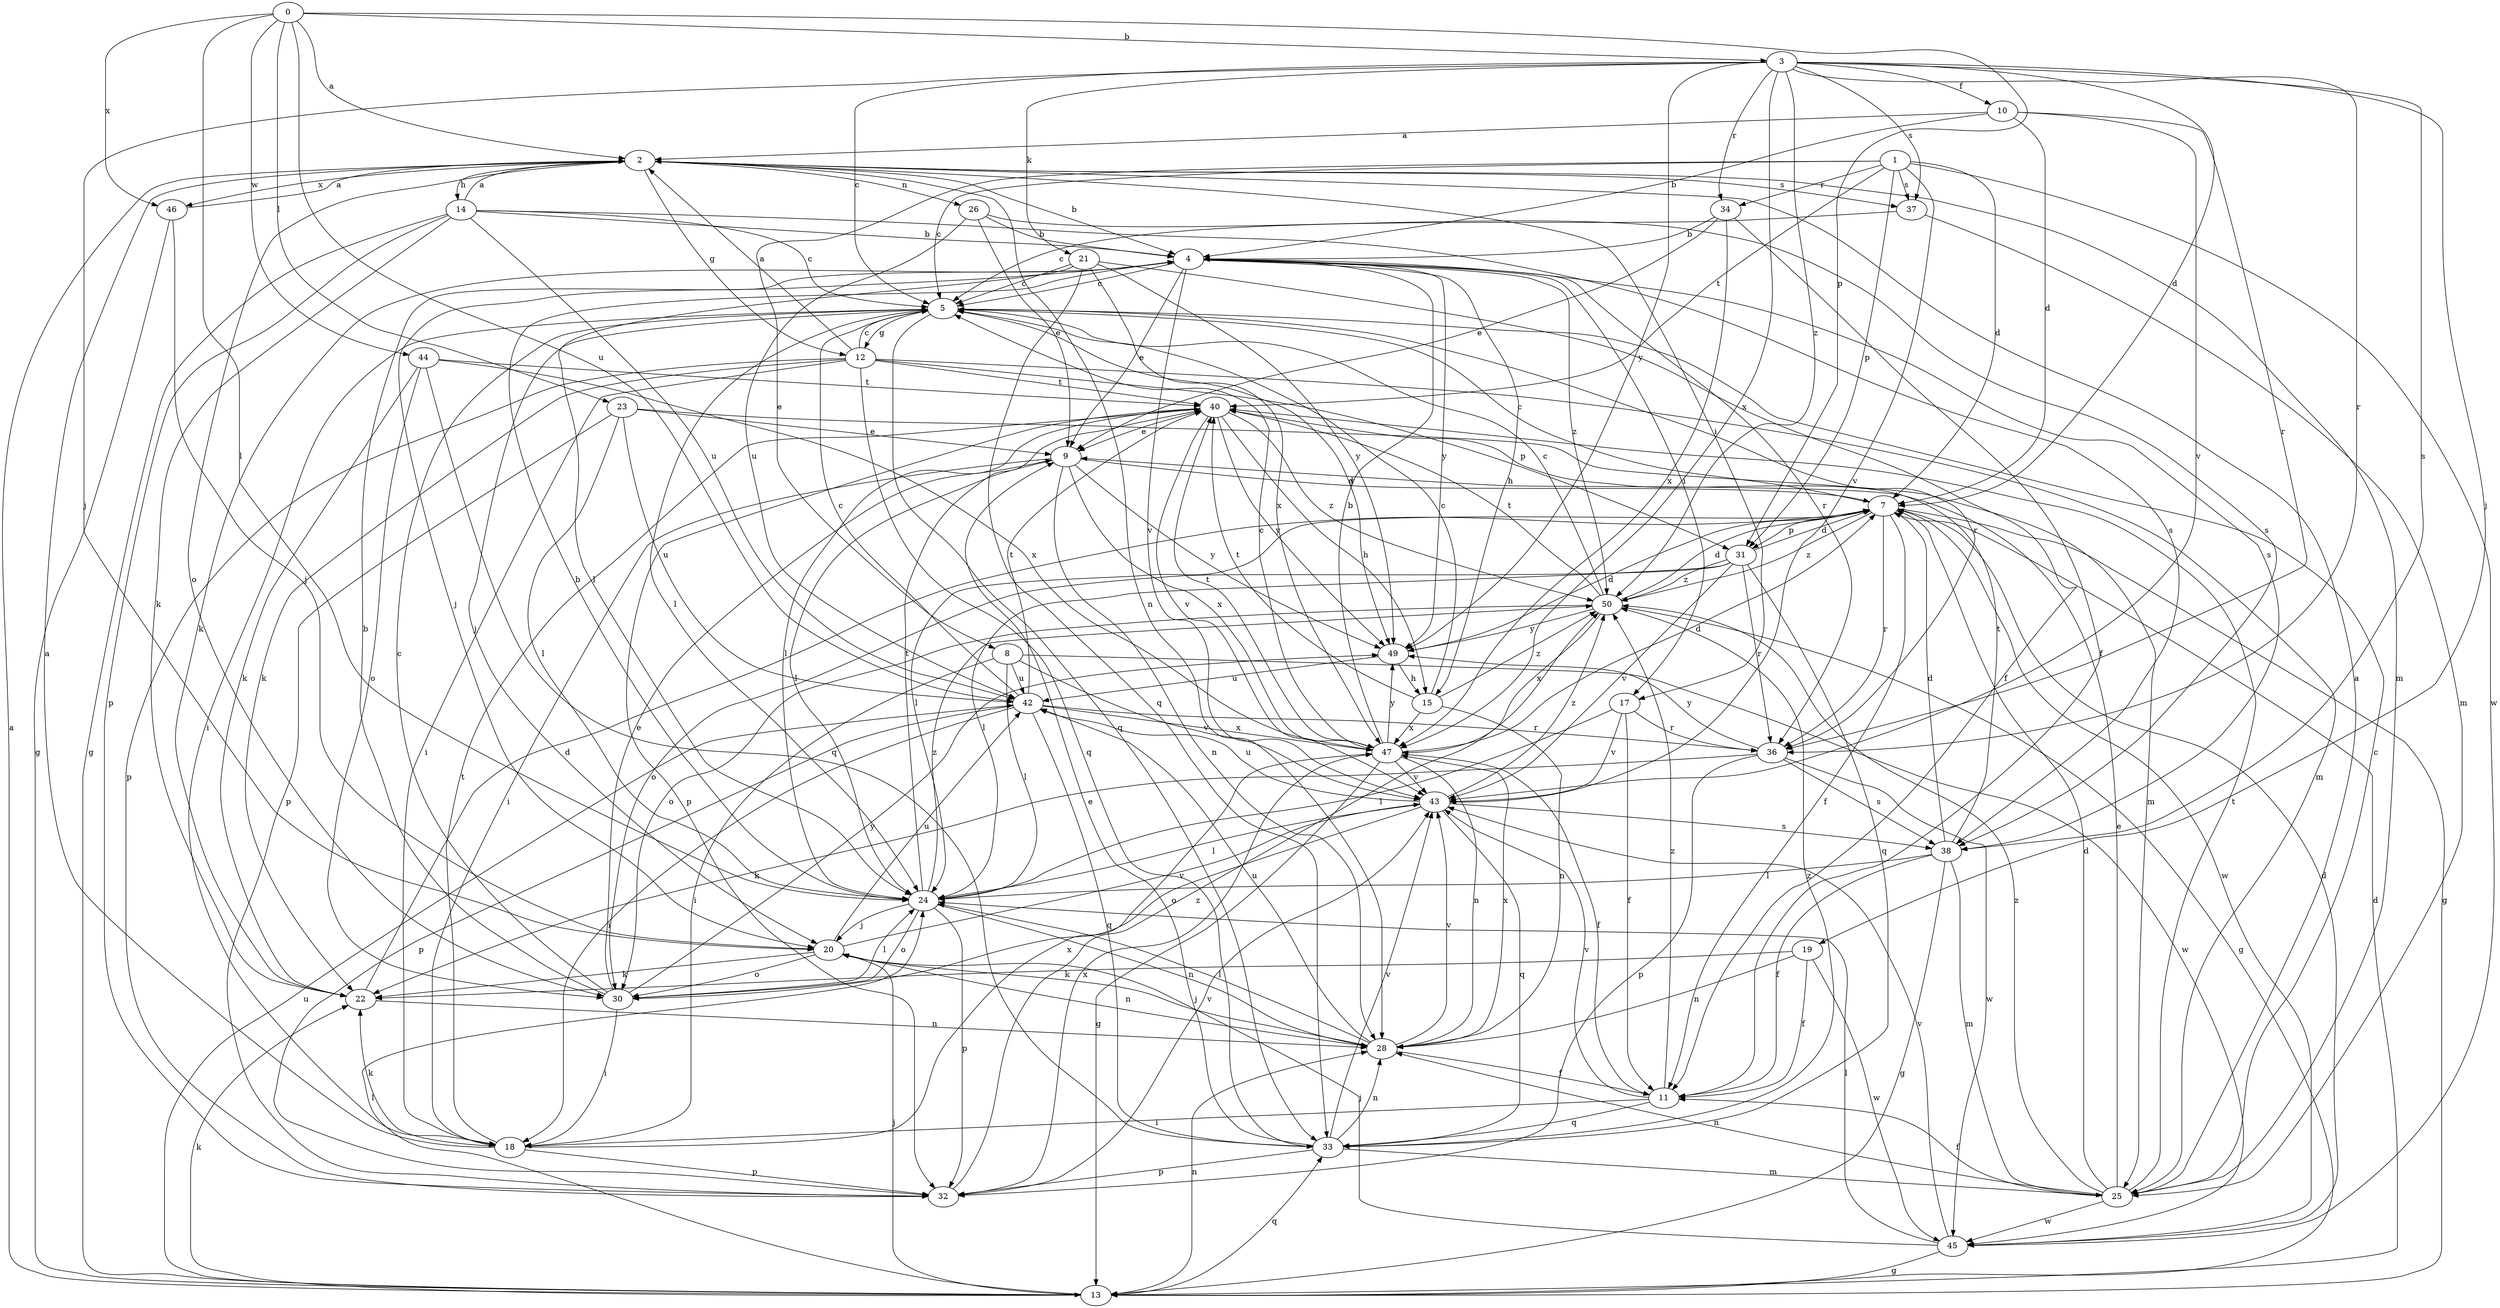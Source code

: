 strict digraph  {
0;
1;
2;
3;
4;
5;
7;
8;
9;
10;
11;
12;
13;
14;
15;
17;
18;
19;
20;
21;
22;
23;
24;
25;
26;
28;
30;
31;
32;
33;
34;
36;
37;
38;
40;
42;
43;
44;
45;
46;
47;
49;
50;
0 -> 2  [label=a];
0 -> 3  [label=b];
0 -> 23  [label=l];
0 -> 24  [label=l];
0 -> 31  [label=p];
0 -> 42  [label=u];
0 -> 44  [label=w];
0 -> 46  [label=x];
1 -> 5  [label=c];
1 -> 7  [label=d];
1 -> 8  [label=e];
1 -> 31  [label=p];
1 -> 34  [label=r];
1 -> 37  [label=s];
1 -> 40  [label=t];
1 -> 43  [label=v];
1 -> 45  [label=w];
2 -> 4  [label=b];
2 -> 12  [label=g];
2 -> 14  [label=h];
2 -> 17  [label=i];
2 -> 25  [label=m];
2 -> 26  [label=n];
2 -> 28  [label=n];
2 -> 30  [label=o];
2 -> 37  [label=s];
2 -> 46  [label=x];
3 -> 5  [label=c];
3 -> 7  [label=d];
3 -> 10  [label=f];
3 -> 19  [label=j];
3 -> 20  [label=j];
3 -> 21  [label=k];
3 -> 34  [label=r];
3 -> 36  [label=r];
3 -> 37  [label=s];
3 -> 38  [label=s];
3 -> 47  [label=x];
3 -> 49  [label=y];
3 -> 50  [label=z];
4 -> 5  [label=c];
4 -> 9  [label=e];
4 -> 15  [label=h];
4 -> 17  [label=i];
4 -> 20  [label=j];
4 -> 22  [label=k];
4 -> 36  [label=r];
4 -> 38  [label=s];
4 -> 43  [label=v];
4 -> 49  [label=y];
4 -> 50  [label=z];
5 -> 12  [label=g];
5 -> 18  [label=i];
5 -> 20  [label=j];
5 -> 24  [label=l];
5 -> 33  [label=q];
5 -> 36  [label=r];
5 -> 49  [label=y];
7 -> 5  [label=c];
7 -> 11  [label=f];
7 -> 13  [label=g];
7 -> 24  [label=l];
7 -> 31  [label=p];
7 -> 36  [label=r];
7 -> 45  [label=w];
7 -> 50  [label=z];
8 -> 18  [label=i];
8 -> 24  [label=l];
8 -> 42  [label=u];
8 -> 43  [label=v];
8 -> 45  [label=w];
9 -> 7  [label=d];
9 -> 18  [label=i];
9 -> 24  [label=l];
9 -> 28  [label=n];
9 -> 47  [label=x];
9 -> 49  [label=y];
10 -> 2  [label=a];
10 -> 4  [label=b];
10 -> 7  [label=d];
10 -> 36  [label=r];
10 -> 43  [label=v];
11 -> 18  [label=i];
11 -> 33  [label=q];
11 -> 43  [label=v];
11 -> 50  [label=z];
12 -> 2  [label=a];
12 -> 5  [label=c];
12 -> 18  [label=i];
12 -> 22  [label=k];
12 -> 25  [label=m];
12 -> 31  [label=p];
12 -> 32  [label=p];
12 -> 33  [label=q];
12 -> 40  [label=t];
13 -> 2  [label=a];
13 -> 7  [label=d];
13 -> 20  [label=j];
13 -> 22  [label=k];
13 -> 24  [label=l];
13 -> 28  [label=n];
13 -> 33  [label=q];
13 -> 42  [label=u];
14 -> 2  [label=a];
14 -> 4  [label=b];
14 -> 5  [label=c];
14 -> 13  [label=g];
14 -> 22  [label=k];
14 -> 32  [label=p];
14 -> 38  [label=s];
14 -> 42  [label=u];
15 -> 5  [label=c];
15 -> 28  [label=n];
15 -> 40  [label=t];
15 -> 47  [label=x];
15 -> 50  [label=z];
17 -> 11  [label=f];
17 -> 24  [label=l];
17 -> 36  [label=r];
17 -> 43  [label=v];
18 -> 2  [label=a];
18 -> 22  [label=k];
18 -> 32  [label=p];
18 -> 40  [label=t];
18 -> 47  [label=x];
19 -> 11  [label=f];
19 -> 22  [label=k];
19 -> 28  [label=n];
19 -> 45  [label=w];
20 -> 22  [label=k];
20 -> 28  [label=n];
20 -> 30  [label=o];
20 -> 42  [label=u];
20 -> 43  [label=v];
21 -> 5  [label=c];
21 -> 11  [label=f];
21 -> 24  [label=l];
21 -> 33  [label=q];
21 -> 47  [label=x];
21 -> 49  [label=y];
22 -> 7  [label=d];
22 -> 28  [label=n];
23 -> 9  [label=e];
23 -> 24  [label=l];
23 -> 25  [label=m];
23 -> 32  [label=p];
23 -> 42  [label=u];
24 -> 4  [label=b];
24 -> 20  [label=j];
24 -> 28  [label=n];
24 -> 30  [label=o];
24 -> 32  [label=p];
24 -> 40  [label=t];
24 -> 50  [label=z];
25 -> 2  [label=a];
25 -> 5  [label=c];
25 -> 7  [label=d];
25 -> 9  [label=e];
25 -> 11  [label=f];
25 -> 28  [label=n];
25 -> 40  [label=t];
25 -> 45  [label=w];
25 -> 50  [label=z];
26 -> 4  [label=b];
26 -> 9  [label=e];
26 -> 38  [label=s];
26 -> 42  [label=u];
28 -> 11  [label=f];
28 -> 20  [label=j];
28 -> 24  [label=l];
28 -> 42  [label=u];
28 -> 43  [label=v];
28 -> 47  [label=x];
30 -> 4  [label=b];
30 -> 5  [label=c];
30 -> 9  [label=e];
30 -> 18  [label=i];
30 -> 24  [label=l];
30 -> 49  [label=y];
31 -> 7  [label=d];
31 -> 24  [label=l];
31 -> 30  [label=o];
31 -> 33  [label=q];
31 -> 36  [label=r];
31 -> 43  [label=v];
31 -> 50  [label=z];
32 -> 43  [label=v];
32 -> 47  [label=x];
32 -> 50  [label=z];
33 -> 9  [label=e];
33 -> 25  [label=m];
33 -> 28  [label=n];
33 -> 32  [label=p];
33 -> 43  [label=v];
33 -> 50  [label=z];
34 -> 4  [label=b];
34 -> 9  [label=e];
34 -> 11  [label=f];
34 -> 47  [label=x];
36 -> 22  [label=k];
36 -> 32  [label=p];
36 -> 38  [label=s];
36 -> 45  [label=w];
36 -> 49  [label=y];
37 -> 5  [label=c];
37 -> 25  [label=m];
38 -> 7  [label=d];
38 -> 11  [label=f];
38 -> 13  [label=g];
38 -> 24  [label=l];
38 -> 25  [label=m];
38 -> 40  [label=t];
40 -> 9  [label=e];
40 -> 15  [label=h];
40 -> 24  [label=l];
40 -> 32  [label=p];
40 -> 43  [label=v];
40 -> 49  [label=y];
40 -> 50  [label=z];
42 -> 5  [label=c];
42 -> 18  [label=i];
42 -> 32  [label=p];
42 -> 33  [label=q];
42 -> 36  [label=r];
42 -> 40  [label=t];
42 -> 47  [label=x];
43 -> 24  [label=l];
43 -> 30  [label=o];
43 -> 33  [label=q];
43 -> 38  [label=s];
43 -> 42  [label=u];
43 -> 50  [label=z];
44 -> 22  [label=k];
44 -> 30  [label=o];
44 -> 33  [label=q];
44 -> 40  [label=t];
44 -> 47  [label=x];
45 -> 7  [label=d];
45 -> 13  [label=g];
45 -> 20  [label=j];
45 -> 24  [label=l];
45 -> 43  [label=v];
46 -> 2  [label=a];
46 -> 13  [label=g];
46 -> 20  [label=j];
47 -> 4  [label=b];
47 -> 5  [label=c];
47 -> 7  [label=d];
47 -> 11  [label=f];
47 -> 13  [label=g];
47 -> 28  [label=n];
47 -> 40  [label=t];
47 -> 43  [label=v];
47 -> 49  [label=y];
49 -> 7  [label=d];
49 -> 15  [label=h];
49 -> 42  [label=u];
50 -> 5  [label=c];
50 -> 7  [label=d];
50 -> 13  [label=g];
50 -> 30  [label=o];
50 -> 40  [label=t];
50 -> 47  [label=x];
50 -> 49  [label=y];
}
